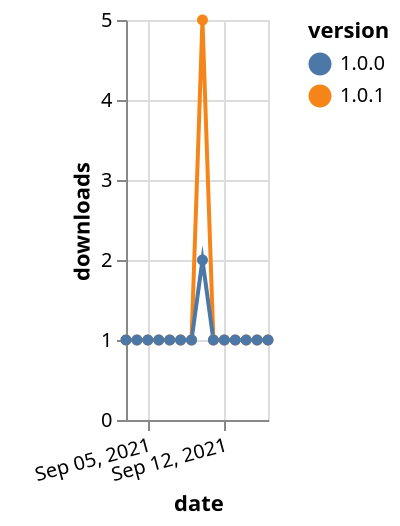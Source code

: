 {"$schema": "https://vega.github.io/schema/vega-lite/v5.json", "description": "A simple bar chart with embedded data.", "data": {"values": [{"date": "2021-09-03", "total": 265, "delta": 1, "version": "1.0.1"}, {"date": "2021-09-04", "total": 266, "delta": 1, "version": "1.0.1"}, {"date": "2021-09-05", "total": 267, "delta": 1, "version": "1.0.1"}, {"date": "2021-09-06", "total": 268, "delta": 1, "version": "1.0.1"}, {"date": "2021-09-07", "total": 269, "delta": 1, "version": "1.0.1"}, {"date": "2021-09-08", "total": 270, "delta": 1, "version": "1.0.1"}, {"date": "2021-09-09", "total": 271, "delta": 1, "version": "1.0.1"}, {"date": "2021-09-10", "total": 276, "delta": 5, "version": "1.0.1"}, {"date": "2021-09-11", "total": 277, "delta": 1, "version": "1.0.1"}, {"date": "2021-09-12", "total": 278, "delta": 1, "version": "1.0.1"}, {"date": "2021-09-13", "total": 279, "delta": 1, "version": "1.0.1"}, {"date": "2021-09-14", "total": 280, "delta": 1, "version": "1.0.1"}, {"date": "2021-09-15", "total": 281, "delta": 1, "version": "1.0.1"}, {"date": "2021-09-16", "total": 282, "delta": 1, "version": "1.0.1"}, {"date": "2021-09-03", "total": 233, "delta": 1, "version": "1.0.0"}, {"date": "2021-09-04", "total": 234, "delta": 1, "version": "1.0.0"}, {"date": "2021-09-05", "total": 235, "delta": 1, "version": "1.0.0"}, {"date": "2021-09-06", "total": 236, "delta": 1, "version": "1.0.0"}, {"date": "2021-09-07", "total": 237, "delta": 1, "version": "1.0.0"}, {"date": "2021-09-08", "total": 238, "delta": 1, "version": "1.0.0"}, {"date": "2021-09-09", "total": 239, "delta": 1, "version": "1.0.0"}, {"date": "2021-09-10", "total": 241, "delta": 2, "version": "1.0.0"}, {"date": "2021-09-11", "total": 242, "delta": 1, "version": "1.0.0"}, {"date": "2021-09-12", "total": 243, "delta": 1, "version": "1.0.0"}, {"date": "2021-09-13", "total": 244, "delta": 1, "version": "1.0.0"}, {"date": "2021-09-14", "total": 245, "delta": 1, "version": "1.0.0"}, {"date": "2021-09-15", "total": 246, "delta": 1, "version": "1.0.0"}, {"date": "2021-09-16", "total": 247, "delta": 1, "version": "1.0.0"}]}, "width": "container", "mark": {"type": "line", "point": {"filled": true}}, "encoding": {"x": {"field": "date", "type": "temporal", "timeUnit": "yearmonthdate", "title": "date", "axis": {"labelAngle": -15}}, "y": {"field": "delta", "type": "quantitative", "title": "downloads"}, "color": {"field": "version", "type": "nominal"}, "tooltip": {"field": "delta"}}}